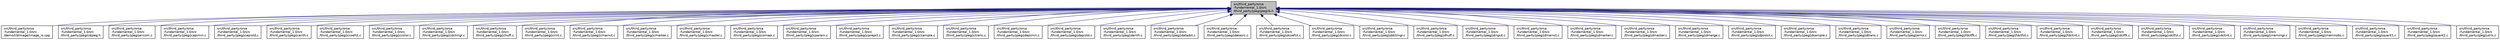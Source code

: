 digraph "src/third_party/orsa-fundamental_1.0/src/third_party/jpeg/jpeglib.h"
{
  edge [fontname="Helvetica",fontsize="10",labelfontname="Helvetica",labelfontsize="10"];
  node [fontname="Helvetica",fontsize="10",shape=record];
  Node1 [label="src/third_party/orsa\l-fundamental_1.0/src\l/third_party/jpeg/jpeglib.h",height=0.2,width=0.4,color="black", fillcolor="grey75", style="filled", fontcolor="black"];
  Node1 -> Node2 [dir="back",color="midnightblue",fontsize="10",style="solid"];
  Node2 [label="src/third_party/orsa\l-fundamental_1.0/src\l/demo/libImage/image_io.cpp",height=0.2,width=0.4,color="black", fillcolor="white", style="filled",URL="$image__io_8cpp.html"];
  Node1 -> Node3 [dir="back",color="midnightblue",fontsize="10",style="solid"];
  Node3 [label="src/third_party/orsa\l-fundamental_1.0/src\l/third_party/jpeg/cdjpeg.h",height=0.2,width=0.4,color="black", fillcolor="white", style="filled",URL="$cdjpeg_8h.html"];
  Node1 -> Node4 [dir="back",color="midnightblue",fontsize="10",style="solid"];
  Node4 [label="src/third_party/orsa\l-fundamental_1.0/src\l/third_party/jpeg/jaricom.c",height=0.2,width=0.4,color="black", fillcolor="white", style="filled",URL="$jaricom_8c.html"];
  Node1 -> Node5 [dir="back",color="midnightblue",fontsize="10",style="solid"];
  Node5 [label="src/third_party/orsa\l-fundamental_1.0/src\l/third_party/jpeg/jcapimin.c",height=0.2,width=0.4,color="black", fillcolor="white", style="filled",URL="$jcapimin_8c.html"];
  Node1 -> Node6 [dir="back",color="midnightblue",fontsize="10",style="solid"];
  Node6 [label="src/third_party/orsa\l-fundamental_1.0/src\l/third_party/jpeg/jcapistd.c",height=0.2,width=0.4,color="black", fillcolor="white", style="filled",URL="$jcapistd_8c.html"];
  Node1 -> Node7 [dir="back",color="midnightblue",fontsize="10",style="solid"];
  Node7 [label="src/third_party/orsa\l-fundamental_1.0/src\l/third_party/jpeg/jcarith.c",height=0.2,width=0.4,color="black", fillcolor="white", style="filled",URL="$jcarith_8c.html"];
  Node1 -> Node8 [dir="back",color="midnightblue",fontsize="10",style="solid"];
  Node8 [label="src/third_party/orsa\l-fundamental_1.0/src\l/third_party/jpeg/jccoefct.c",height=0.2,width=0.4,color="black", fillcolor="white", style="filled",URL="$jccoefct_8c.html"];
  Node1 -> Node9 [dir="back",color="midnightblue",fontsize="10",style="solid"];
  Node9 [label="src/third_party/orsa\l-fundamental_1.0/src\l/third_party/jpeg/jccolor.c",height=0.2,width=0.4,color="black", fillcolor="white", style="filled",URL="$jccolor_8c.html"];
  Node1 -> Node10 [dir="back",color="midnightblue",fontsize="10",style="solid"];
  Node10 [label="src/third_party/orsa\l-fundamental_1.0/src\l/third_party/jpeg/jcdctmgr.c",height=0.2,width=0.4,color="black", fillcolor="white", style="filled",URL="$jcdctmgr_8c.html"];
  Node1 -> Node11 [dir="back",color="midnightblue",fontsize="10",style="solid"];
  Node11 [label="src/third_party/orsa\l-fundamental_1.0/src\l/third_party/jpeg/jchuff.c",height=0.2,width=0.4,color="black", fillcolor="white", style="filled",URL="$jchuff_8c.html"];
  Node1 -> Node12 [dir="back",color="midnightblue",fontsize="10",style="solid"];
  Node12 [label="src/third_party/orsa\l-fundamental_1.0/src\l/third_party/jpeg/jcinit.c",height=0.2,width=0.4,color="black", fillcolor="white", style="filled",URL="$jcinit_8c.html"];
  Node1 -> Node13 [dir="back",color="midnightblue",fontsize="10",style="solid"];
  Node13 [label="src/third_party/orsa\l-fundamental_1.0/src\l/third_party/jpeg/jcmainct.c",height=0.2,width=0.4,color="black", fillcolor="white", style="filled",URL="$jcmainct_8c.html"];
  Node1 -> Node14 [dir="back",color="midnightblue",fontsize="10",style="solid"];
  Node14 [label="src/third_party/orsa\l-fundamental_1.0/src\l/third_party/jpeg/jcmarker.c",height=0.2,width=0.4,color="black", fillcolor="white", style="filled",URL="$jcmarker_8c.html"];
  Node1 -> Node15 [dir="back",color="midnightblue",fontsize="10",style="solid"];
  Node15 [label="src/third_party/orsa\l-fundamental_1.0/src\l/third_party/jpeg/jcmaster.c",height=0.2,width=0.4,color="black", fillcolor="white", style="filled",URL="$jcmaster_8c.html"];
  Node1 -> Node16 [dir="back",color="midnightblue",fontsize="10",style="solid"];
  Node16 [label="src/third_party/orsa\l-fundamental_1.0/src\l/third_party/jpeg/jcomapi.c",height=0.2,width=0.4,color="black", fillcolor="white", style="filled",URL="$jcomapi_8c.html"];
  Node1 -> Node17 [dir="back",color="midnightblue",fontsize="10",style="solid"];
  Node17 [label="src/third_party/orsa\l-fundamental_1.0/src\l/third_party/jpeg/jcparam.c",height=0.2,width=0.4,color="black", fillcolor="white", style="filled",URL="$jcparam_8c.html"];
  Node1 -> Node18 [dir="back",color="midnightblue",fontsize="10",style="solid"];
  Node18 [label="src/third_party/orsa\l-fundamental_1.0/src\l/third_party/jpeg/jcprepct.c",height=0.2,width=0.4,color="black", fillcolor="white", style="filled",URL="$jcprepct_8c.html"];
  Node1 -> Node19 [dir="back",color="midnightblue",fontsize="10",style="solid"];
  Node19 [label="src/third_party/orsa\l-fundamental_1.0/src\l/third_party/jpeg/jcsample.c",height=0.2,width=0.4,color="black", fillcolor="white", style="filled",URL="$jcsample_8c.html"];
  Node1 -> Node20 [dir="back",color="midnightblue",fontsize="10",style="solid"];
  Node20 [label="src/third_party/orsa\l-fundamental_1.0/src\l/third_party/jpeg/jctrans.c",height=0.2,width=0.4,color="black", fillcolor="white", style="filled",URL="$jctrans_8c.html"];
  Node1 -> Node21 [dir="back",color="midnightblue",fontsize="10",style="solid"];
  Node21 [label="src/third_party/orsa\l-fundamental_1.0/src\l/third_party/jpeg/jdapimin.c",height=0.2,width=0.4,color="black", fillcolor="white", style="filled",URL="$jdapimin_8c.html"];
  Node1 -> Node22 [dir="back",color="midnightblue",fontsize="10",style="solid"];
  Node22 [label="src/third_party/orsa\l-fundamental_1.0/src\l/third_party/jpeg/jdapistd.c",height=0.2,width=0.4,color="black", fillcolor="white", style="filled",URL="$jdapistd_8c.html"];
  Node1 -> Node23 [dir="back",color="midnightblue",fontsize="10",style="solid"];
  Node23 [label="src/third_party/orsa\l-fundamental_1.0/src\l/third_party/jpeg/jdarith.c",height=0.2,width=0.4,color="black", fillcolor="white", style="filled",URL="$jdarith_8c.html"];
  Node1 -> Node24 [dir="back",color="midnightblue",fontsize="10",style="solid"];
  Node24 [label="src/third_party/orsa\l-fundamental_1.0/src\l/third_party/jpeg/jdatadst.c",height=0.2,width=0.4,color="black", fillcolor="white", style="filled",URL="$jdatadst_8c.html"];
  Node1 -> Node25 [dir="back",color="midnightblue",fontsize="10",style="solid"];
  Node25 [label="src/third_party/orsa\l-fundamental_1.0/src\l/third_party/jpeg/jdatasrc.c",height=0.2,width=0.4,color="black", fillcolor="white", style="filled",URL="$jdatasrc_8c.html"];
  Node1 -> Node26 [dir="back",color="midnightblue",fontsize="10",style="solid"];
  Node26 [label="src/third_party/orsa\l-fundamental_1.0/src\l/third_party/jpeg/jdcoefct.c",height=0.2,width=0.4,color="black", fillcolor="white", style="filled",URL="$jdcoefct_8c.html"];
  Node1 -> Node27 [dir="back",color="midnightblue",fontsize="10",style="solid"];
  Node27 [label="src/third_party/orsa\l-fundamental_1.0/src\l/third_party/jpeg/jdcolor.c",height=0.2,width=0.4,color="black", fillcolor="white", style="filled",URL="$jdcolor_8c.html"];
  Node1 -> Node28 [dir="back",color="midnightblue",fontsize="10",style="solid"];
  Node28 [label="src/third_party/orsa\l-fundamental_1.0/src\l/third_party/jpeg/jddctmgr.c",height=0.2,width=0.4,color="black", fillcolor="white", style="filled",URL="$jddctmgr_8c.html"];
  Node1 -> Node29 [dir="back",color="midnightblue",fontsize="10",style="solid"];
  Node29 [label="src/third_party/orsa\l-fundamental_1.0/src\l/third_party/jpeg/jdhuff.c",height=0.2,width=0.4,color="black", fillcolor="white", style="filled",URL="$jdhuff_8c.html"];
  Node1 -> Node30 [dir="back",color="midnightblue",fontsize="10",style="solid"];
  Node30 [label="src/third_party/orsa\l-fundamental_1.0/src\l/third_party/jpeg/jdinput.c",height=0.2,width=0.4,color="black", fillcolor="white", style="filled",URL="$jdinput_8c.html"];
  Node1 -> Node31 [dir="back",color="midnightblue",fontsize="10",style="solid"];
  Node31 [label="src/third_party/orsa\l-fundamental_1.0/src\l/third_party/jpeg/jdmainct.c",height=0.2,width=0.4,color="black", fillcolor="white", style="filled",URL="$jdmainct_8c.html"];
  Node1 -> Node32 [dir="back",color="midnightblue",fontsize="10",style="solid"];
  Node32 [label="src/third_party/orsa\l-fundamental_1.0/src\l/third_party/jpeg/jdmarker.c",height=0.2,width=0.4,color="black", fillcolor="white", style="filled",URL="$jdmarker_8c.html"];
  Node1 -> Node33 [dir="back",color="midnightblue",fontsize="10",style="solid"];
  Node33 [label="src/third_party/orsa\l-fundamental_1.0/src\l/third_party/jpeg/jdmaster.c",height=0.2,width=0.4,color="black", fillcolor="white", style="filled",URL="$jdmaster_8c.html"];
  Node1 -> Node34 [dir="back",color="midnightblue",fontsize="10",style="solid"];
  Node34 [label="src/third_party/orsa\l-fundamental_1.0/src\l/third_party/jpeg/jdmerge.c",height=0.2,width=0.4,color="black", fillcolor="white", style="filled",URL="$jdmerge_8c.html"];
  Node1 -> Node35 [dir="back",color="midnightblue",fontsize="10",style="solid"];
  Node35 [label="src/third_party/orsa\l-fundamental_1.0/src\l/third_party/jpeg/jdpostct.c",height=0.2,width=0.4,color="black", fillcolor="white", style="filled",URL="$jdpostct_8c.html"];
  Node1 -> Node36 [dir="back",color="midnightblue",fontsize="10",style="solid"];
  Node36 [label="src/third_party/orsa\l-fundamental_1.0/src\l/third_party/jpeg/jdsample.c",height=0.2,width=0.4,color="black", fillcolor="white", style="filled",URL="$jdsample_8c.html"];
  Node1 -> Node37 [dir="back",color="midnightblue",fontsize="10",style="solid"];
  Node37 [label="src/third_party/orsa\l-fundamental_1.0/src\l/third_party/jpeg/jdtrans.c",height=0.2,width=0.4,color="black", fillcolor="white", style="filled",URL="$jdtrans_8c.html"];
  Node1 -> Node38 [dir="back",color="midnightblue",fontsize="10",style="solid"];
  Node38 [label="src/third_party/orsa\l-fundamental_1.0/src\l/third_party/jpeg/jerror.c",height=0.2,width=0.4,color="black", fillcolor="white", style="filled",URL="$jerror_8c.html"];
  Node1 -> Node39 [dir="back",color="midnightblue",fontsize="10",style="solid"];
  Node39 [label="src/third_party/orsa\l-fundamental_1.0/src\l/third_party/jpeg/jfdctflt.c",height=0.2,width=0.4,color="black", fillcolor="white", style="filled",URL="$jfdctflt_8c.html"];
  Node1 -> Node40 [dir="back",color="midnightblue",fontsize="10",style="solid"];
  Node40 [label="src/third_party/orsa\l-fundamental_1.0/src\l/third_party/jpeg/jfdctfst.c",height=0.2,width=0.4,color="black", fillcolor="white", style="filled",URL="$jfdctfst_8c.html"];
  Node1 -> Node41 [dir="back",color="midnightblue",fontsize="10",style="solid"];
  Node41 [label="src/third_party/orsa\l-fundamental_1.0/src\l/third_party/jpeg/jfdctint.c",height=0.2,width=0.4,color="black", fillcolor="white", style="filled",URL="$jfdctint_8c.html"];
  Node1 -> Node42 [dir="back",color="midnightblue",fontsize="10",style="solid"];
  Node42 [label="src/third_party/orsa\l-fundamental_1.0/src\l/third_party/jpeg/jidctflt.c",height=0.2,width=0.4,color="black", fillcolor="white", style="filled",URL="$jidctflt_8c.html"];
  Node1 -> Node43 [dir="back",color="midnightblue",fontsize="10",style="solid"];
  Node43 [label="src/third_party/orsa\l-fundamental_1.0/src\l/third_party/jpeg/jidctfst.c",height=0.2,width=0.4,color="black", fillcolor="white", style="filled",URL="$jidctfst_8c.html"];
  Node1 -> Node44 [dir="back",color="midnightblue",fontsize="10",style="solid"];
  Node44 [label="src/third_party/orsa\l-fundamental_1.0/src\l/third_party/jpeg/jidctint.c",height=0.2,width=0.4,color="black", fillcolor="white", style="filled",URL="$jidctint_8c.html"];
  Node1 -> Node45 [dir="back",color="midnightblue",fontsize="10",style="solid"];
  Node45 [label="src/third_party/orsa\l-fundamental_1.0/src\l/third_party/jpeg/jmemmgr.c",height=0.2,width=0.4,color="black", fillcolor="white", style="filled",URL="$jmemmgr_8c.html"];
  Node1 -> Node46 [dir="back",color="midnightblue",fontsize="10",style="solid"];
  Node46 [label="src/third_party/orsa\l-fundamental_1.0/src\l/third_party/jpeg/jmemnobs.c",height=0.2,width=0.4,color="black", fillcolor="white", style="filled",URL="$jmemnobs_8c.html"];
  Node1 -> Node47 [dir="back",color="midnightblue",fontsize="10",style="solid"];
  Node47 [label="src/third_party/orsa\l-fundamental_1.0/src\l/third_party/jpeg/jquant1.c",height=0.2,width=0.4,color="black", fillcolor="white", style="filled",URL="$jquant1_8c.html"];
  Node1 -> Node48 [dir="back",color="midnightblue",fontsize="10",style="solid"];
  Node48 [label="src/third_party/orsa\l-fundamental_1.0/src\l/third_party/jpeg/jquant2.c",height=0.2,width=0.4,color="black", fillcolor="white", style="filled",URL="$jquant2_8c.html"];
  Node1 -> Node49 [dir="back",color="midnightblue",fontsize="10",style="solid"];
  Node49 [label="src/third_party/orsa\l-fundamental_1.0/src\l/third_party/jpeg/jutils.c",height=0.2,width=0.4,color="black", fillcolor="white", style="filled",URL="$jutils_8c.html"];
}
